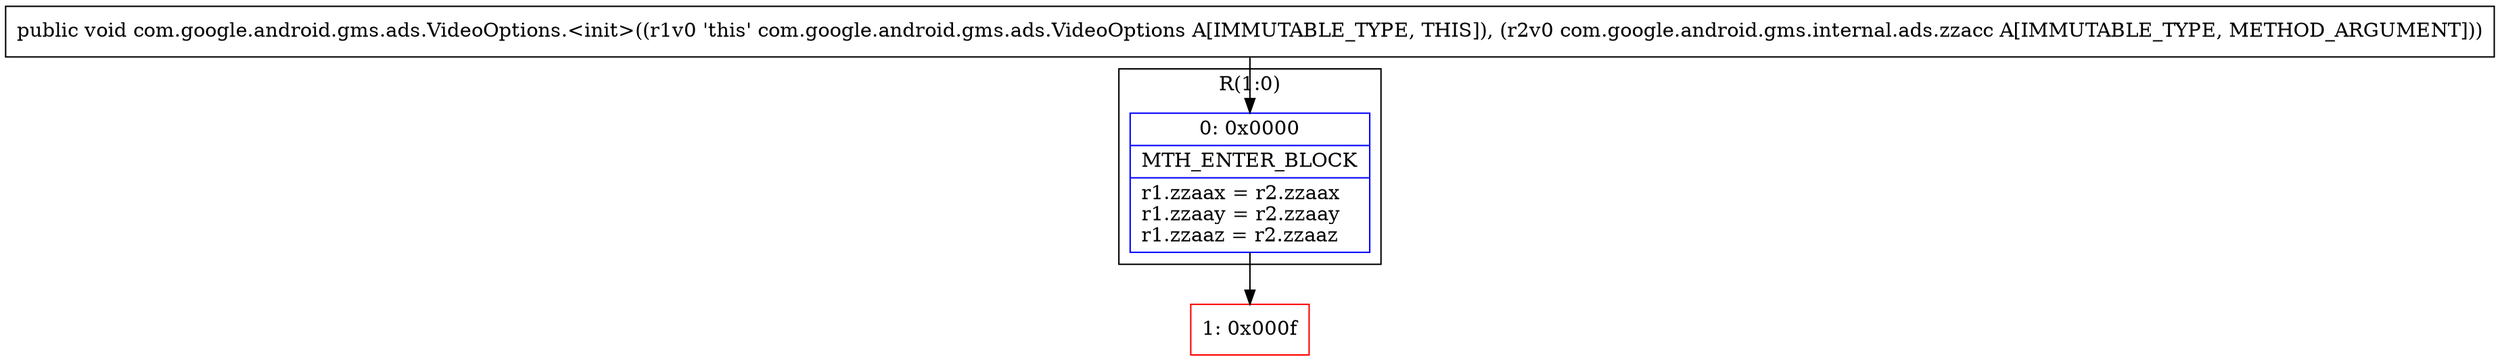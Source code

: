 digraph "CFG forcom.google.android.gms.ads.VideoOptions.\<init\>(Lcom\/google\/android\/gms\/internal\/ads\/zzacc;)V" {
subgraph cluster_Region_373370371 {
label = "R(1:0)";
node [shape=record,color=blue];
Node_0 [shape=record,label="{0\:\ 0x0000|MTH_ENTER_BLOCK\l|r1.zzaax = r2.zzaax\lr1.zzaay = r2.zzaay\lr1.zzaaz = r2.zzaaz\l}"];
}
Node_1 [shape=record,color=red,label="{1\:\ 0x000f}"];
MethodNode[shape=record,label="{public void com.google.android.gms.ads.VideoOptions.\<init\>((r1v0 'this' com.google.android.gms.ads.VideoOptions A[IMMUTABLE_TYPE, THIS]), (r2v0 com.google.android.gms.internal.ads.zzacc A[IMMUTABLE_TYPE, METHOD_ARGUMENT])) }"];
MethodNode -> Node_0;
Node_0 -> Node_1;
}

